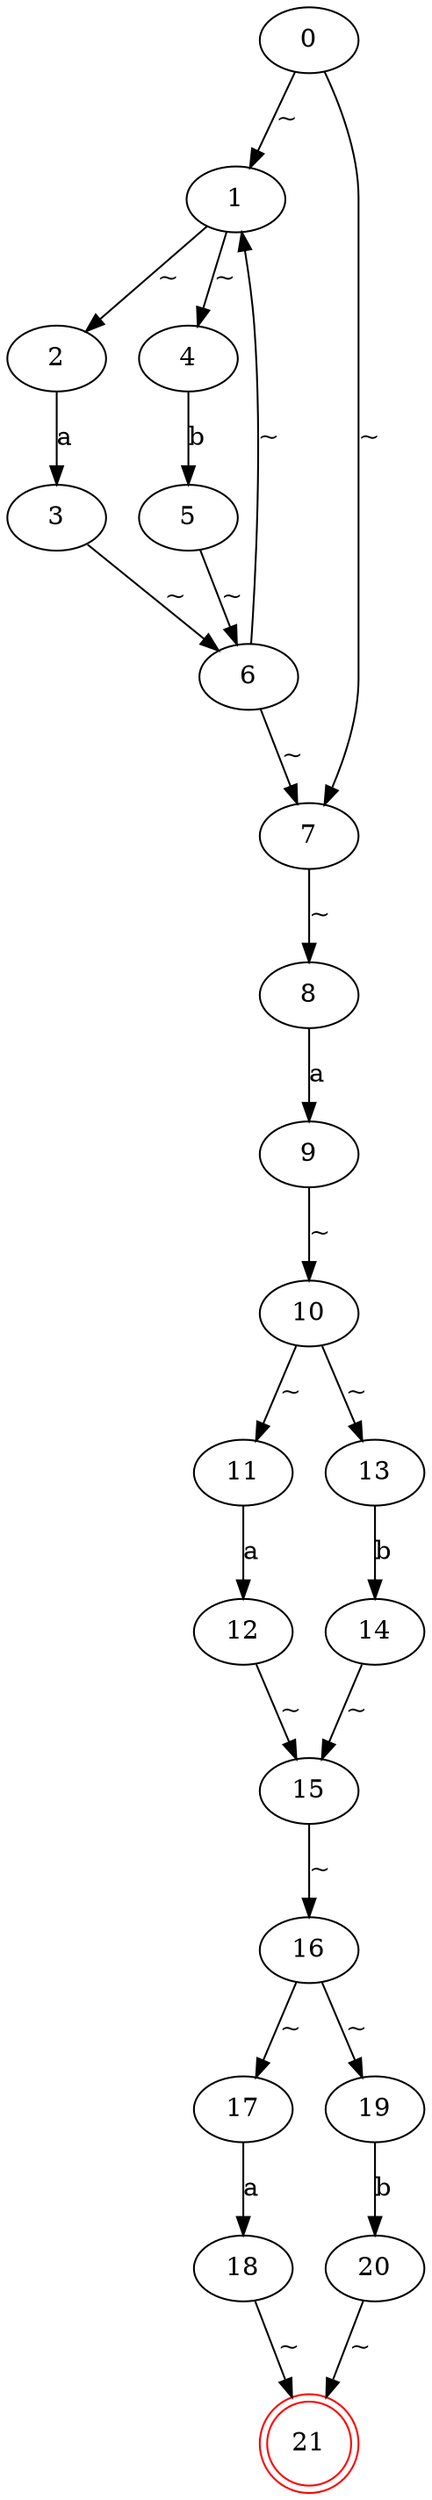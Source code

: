digraph {
	0 [label="0"]
	1 [label="1"]
	2 [label="2"]
	3 [label="3"]
	4 [label="4"]
	5 [label="5"]
	6 [label="6"]
	7 [label="7"]
	8 [label="8"]
	9 [label="9"]
	10 [label="10"]
	11 [label="11"]
	12 [label="12"]
	13 [label="13"]
	14 [label="14"]
	15 [label="15"]
	16 [label="16"]
	17 [label="17"]
	18 [label="18"]
	19 [label="19"]
	20 [label="20"]
	21 [label="21" color=red shape=doublecircle]
	0 -> 1 [label="~"]
	0 -> 7 [label="~"]
	1 -> 2 [label="~"]
	1 -> 4 [label="~"]
	2 -> 3 [label="a"]
	3 -> 6 [label="~"]
	4 -> 5 [label="b"]
	5 -> 6 [label="~"]
	6 -> 1 [label="~"]
	6 -> 7 [label="~"]
	7 -> 8 [label="~"]
	8 -> 9 [label="a"]
	9 -> 10 [label="~"]
	10 -> 11 [label="~"]
	10 -> 13 [label="~"]
	11 -> 12 [label="a"]
	12 -> 15 [label="~"]
	13 -> 14 [label="b"]
	14 -> 15 [label="~"]
	15 -> 16 [label="~"]
	16 -> 17 [label="~"]
	16 -> 19 [label="~"]
	17 -> 18 [label="a"]
	18 -> 21 [label="~"]
	19 -> 20 [label="b"]
	20 -> 21 [label="~"]
}